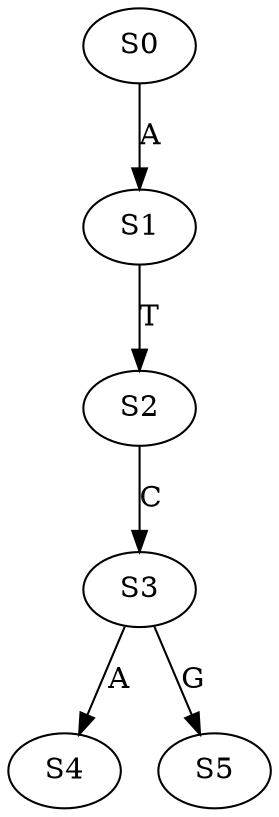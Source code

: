 strict digraph  {
	S0 -> S1 [ label = A ];
	S1 -> S2 [ label = T ];
	S2 -> S3 [ label = C ];
	S3 -> S4 [ label = A ];
	S3 -> S5 [ label = G ];
}

